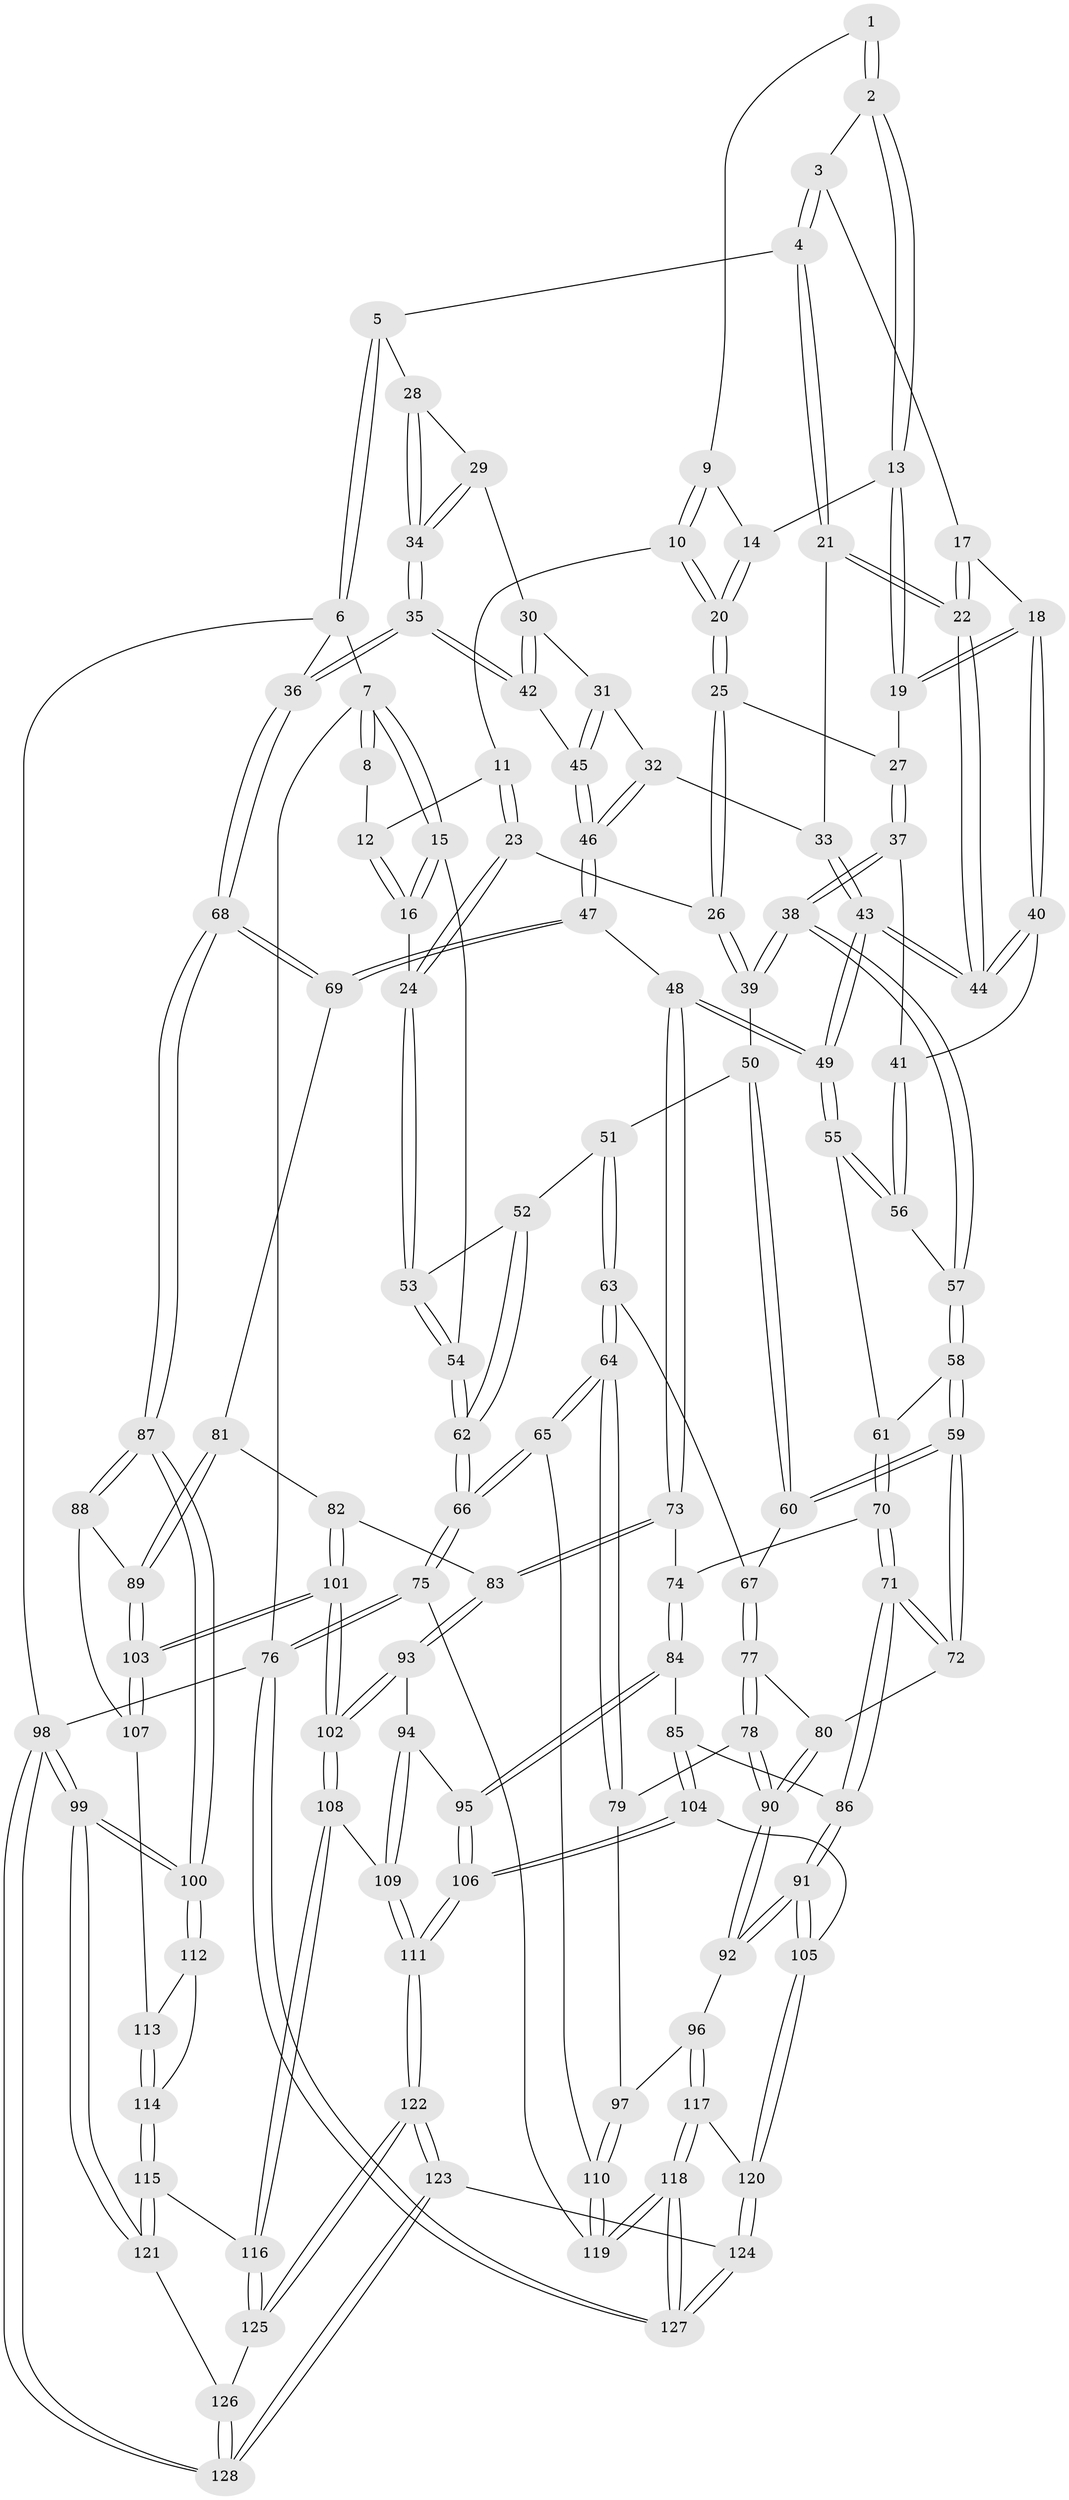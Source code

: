 // coarse degree distribution, {4: 0.5443037974683544, 5: 0.24050632911392406, 6: 0.12658227848101267, 3: 0.0759493670886076, 7: 0.012658227848101266}
// Generated by graph-tools (version 1.1) at 2025/42/03/06/25 10:42:30]
// undirected, 128 vertices, 317 edges
graph export_dot {
graph [start="1"]
  node [color=gray90,style=filled];
  1 [pos="+0.38078087613110584+0"];
  2 [pos="+0.5347205557665097+0"];
  3 [pos="+0.6403423729168378+0"];
  4 [pos="+0.8835326323946583+0"];
  5 [pos="+0.9337565551497646+0"];
  6 [pos="+1+0"];
  7 [pos="+0+0"];
  8 [pos="+0.20251352494054756+0"];
  9 [pos="+0.3616121720364488+0"];
  10 [pos="+0.3101598280360168+0.046829425127972446"];
  11 [pos="+0.2594156000508888+0.05804670677963212"];
  12 [pos="+0.18646826007722583+0"];
  13 [pos="+0.47873196968359494+0.024632161661663307"];
  14 [pos="+0.3821013364918323+0.06460830024743452"];
  15 [pos="+0+0"];
  16 [pos="+0.13696455857173143+0.10730773449541268"];
  17 [pos="+0.6143407911574138+0"];
  18 [pos="+0.531541968972885+0.1500843985702789"];
  19 [pos="+0.4802953068089789+0.0947935467490729"];
  20 [pos="+0.3480357484301878+0.10494175451222143"];
  21 [pos="+0.7984313565907366+0.046503469121963806"];
  22 [pos="+0.6261023724377927+0.1599641167673784"];
  23 [pos="+0.18172878260710945+0.13899251562202147"];
  24 [pos="+0.1648476173579774+0.1391866704723426"];
  25 [pos="+0.351077527175163+0.12435813757426495"];
  26 [pos="+0.2622986689831217+0.17168643724004334"];
  27 [pos="+0.3834222486940204+0.143595330438147"];
  28 [pos="+0.9497998718339697+0.117329310303478"];
  29 [pos="+0.9320671774878351+0.16638417731397107"];
  30 [pos="+0.9204495439765042+0.18061801579270748"];
  31 [pos="+0.8726738877249886+0.1828147651949477"];
  32 [pos="+0.8206515542842736+0.15586726143672952"];
  33 [pos="+0.8031527611859871+0.12000719965792736"];
  34 [pos="+1+0.2144442769901571"];
  35 [pos="+1+0.3246118592380121"];
  36 [pos="+1+0.34370207377693335"];
  37 [pos="+0.4091061653116421+0.2306226278780721"];
  38 [pos="+0.38394991490351793+0.28291281838985943"];
  39 [pos="+0.2975102084510844+0.2678771103597794"];
  40 [pos="+0.5439855355606064+0.17232378954293603"];
  41 [pos="+0.5097997588430618+0.2041984616783576"];
  42 [pos="+0.9826595232228399+0.3106620432516985"];
  43 [pos="+0.6602998556145508+0.26422289103991403"];
  44 [pos="+0.6107388033492678+0.18689718130182345"];
  45 [pos="+0.9132095060928608+0.32066540475573646"];
  46 [pos="+0.7953425220493208+0.3654822628644674"];
  47 [pos="+0.7602118258458795+0.3946413225150501"];
  48 [pos="+0.7249883320698554+0.40032687203256634"];
  49 [pos="+0.6822617039572808+0.3640710052275303"];
  50 [pos="+0.26356455796877704+0.29546566975330146"];
  51 [pos="+0.12060476305865607+0.2986275778853584"];
  52 [pos="+0.11671434993549284+0.2939345277368196"];
  53 [pos="+0.11336467169429931+0.28606856946276404"];
  54 [pos="+0+0.14151333999262664"];
  55 [pos="+0.5748466119432044+0.3657032776549015"];
  56 [pos="+0.5158294046595051+0.31229395716603375"];
  57 [pos="+0.39066779258825446+0.2973660757947719"];
  58 [pos="+0.3902273083661059+0.37333794600710224"];
  59 [pos="+0.3610005331871+0.4485424342454957"];
  60 [pos="+0.27367869659005284+0.42267711457506435"];
  61 [pos="+0.5500481526452596+0.3818561312448491"];
  62 [pos="+0+0.5199177984029003"];
  63 [pos="+0.14014763419968704+0.39991392148093363"];
  64 [pos="+0+0.5748878247644913"];
  65 [pos="+0+0.5759298107156507"];
  66 [pos="+0+0.5640850508454877"];
  67 [pos="+0.22617856795682015+0.43419609051021557"];
  68 [pos="+1+0.5177667280568095"];
  69 [pos="+0.9089047081390749+0.5196372908539773"];
  70 [pos="+0.46647796787176204+0.4945933433349999"];
  71 [pos="+0.39886334091797615+0.5137308625037034"];
  72 [pos="+0.38986254286984495+0.5083276739258606"];
  73 [pos="+0.690151598526608+0.49971542476384884"];
  74 [pos="+0.5601761978526623+0.5289442824449766"];
  75 [pos="+0+0.7016913469382549"];
  76 [pos="+0+1"];
  77 [pos="+0.20794926355196836+0.5564611998934073"];
  78 [pos="+0.20105695660901993+0.5658432855721257"];
  79 [pos="+0.19314527643352256+0.5704586638100313"];
  80 [pos="+0.38754927564404656+0.5097952493850827"];
  81 [pos="+0.8934808128454436+0.5548856949720148"];
  82 [pos="+0.7967475067013889+0.6143935085625524"];
  83 [pos="+0.6937179590123164+0.5342614418898466"];
  84 [pos="+0.5245535860631542+0.6416370446878842"];
  85 [pos="+0.43590784423564194+0.6272316677649622"];
  86 [pos="+0.4347255795047462+0.6261674936264313"];
  87 [pos="+1+0.5701866966801932"];
  88 [pos="+0.9584091481600998+0.6692298452629672"];
  89 [pos="+0.8954834120133351+0.6268979887711399"];
  90 [pos="+0.29299054939494856+0.6167081144578052"];
  91 [pos="+0.30141053973743254+0.7003964729695061"];
  92 [pos="+0.2974092160714145+0.6988079480238276"];
  93 [pos="+0.6727900535242662+0.5948171439355078"];
  94 [pos="+0.6538475355223564+0.6368284659969459"];
  95 [pos="+0.5589573254978706+0.666474325168814"];
  96 [pos="+0.2661100876113068+0.7041144296913072"];
  97 [pos="+0.22373587471442638+0.6841573862065037"];
  98 [pos="+1+1"];
  99 [pos="+1+1"];
  100 [pos="+1+0.8122076951671415"];
  101 [pos="+0.8211653692983497+0.6905408841598778"];
  102 [pos="+0.8109197410958833+0.7084307936836458"];
  103 [pos="+0.8251799104210339+0.6891499598913038"];
  104 [pos="+0.43999792221184925+0.8121332091561813"];
  105 [pos="+0.37831638173276155+0.8199843531687574"];
  106 [pos="+0.5401002287640136+0.8479015250593916"];
  107 [pos="+0.9329475046961238+0.7050330497163824"];
  108 [pos="+0.7651800981724394+0.8124302958225372"];
  109 [pos="+0.7354229618731657+0.810453102061072"];
  110 [pos="+0.10240400536384474+0.7164033926615065"];
  111 [pos="+0.5736116134276505+0.881627440540224"];
  112 [pos="+0.9907902262213475+0.7730700216446802"];
  113 [pos="+0.9334208098407368+0.7152697924575787"];
  114 [pos="+0.8717610341278446+0.8214493151814164"];
  115 [pos="+0.8406849110447233+0.8477717696713393"];
  116 [pos="+0.7967660416432042+0.8358102250485107"];
  117 [pos="+0.1706606602673816+0.8837674993317282"];
  118 [pos="+0.14590789399336254+0.8920183660177262"];
  119 [pos="+0.11945688348624277+0.8216100286969549"];
  120 [pos="+0.31395556824349263+0.8812696165021219"];
  121 [pos="+0.8863412634677357+0.8886979160239776"];
  122 [pos="+0.5463833335381074+1"];
  123 [pos="+0.5396865865911165+1"];
  124 [pos="+0.4495740316463855+1"];
  125 [pos="+0.7783373660660149+0.9375442720324008"];
  126 [pos="+0.8147619454471792+1"];
  127 [pos="+0+1"];
  128 [pos="+0.8077065309262114+1"];
  1 -- 2;
  1 -- 2;
  1 -- 9;
  2 -- 3;
  2 -- 13;
  2 -- 13;
  3 -- 4;
  3 -- 4;
  3 -- 17;
  4 -- 5;
  4 -- 21;
  4 -- 21;
  5 -- 6;
  5 -- 6;
  5 -- 28;
  6 -- 7;
  6 -- 36;
  6 -- 98;
  7 -- 8;
  7 -- 8;
  7 -- 15;
  7 -- 15;
  7 -- 76;
  8 -- 12;
  9 -- 10;
  9 -- 10;
  9 -- 14;
  10 -- 11;
  10 -- 20;
  10 -- 20;
  11 -- 12;
  11 -- 23;
  11 -- 23;
  12 -- 16;
  12 -- 16;
  13 -- 14;
  13 -- 19;
  13 -- 19;
  14 -- 20;
  14 -- 20;
  15 -- 16;
  15 -- 16;
  15 -- 54;
  16 -- 24;
  17 -- 18;
  17 -- 22;
  17 -- 22;
  18 -- 19;
  18 -- 19;
  18 -- 40;
  18 -- 40;
  19 -- 27;
  20 -- 25;
  20 -- 25;
  21 -- 22;
  21 -- 22;
  21 -- 33;
  22 -- 44;
  22 -- 44;
  23 -- 24;
  23 -- 24;
  23 -- 26;
  24 -- 53;
  24 -- 53;
  25 -- 26;
  25 -- 26;
  25 -- 27;
  26 -- 39;
  26 -- 39;
  27 -- 37;
  27 -- 37;
  28 -- 29;
  28 -- 34;
  28 -- 34;
  29 -- 30;
  29 -- 34;
  29 -- 34;
  30 -- 31;
  30 -- 42;
  30 -- 42;
  31 -- 32;
  31 -- 45;
  31 -- 45;
  32 -- 33;
  32 -- 46;
  32 -- 46;
  33 -- 43;
  33 -- 43;
  34 -- 35;
  34 -- 35;
  35 -- 36;
  35 -- 36;
  35 -- 42;
  35 -- 42;
  36 -- 68;
  36 -- 68;
  37 -- 38;
  37 -- 38;
  37 -- 41;
  38 -- 39;
  38 -- 39;
  38 -- 57;
  38 -- 57;
  39 -- 50;
  40 -- 41;
  40 -- 44;
  40 -- 44;
  41 -- 56;
  41 -- 56;
  42 -- 45;
  43 -- 44;
  43 -- 44;
  43 -- 49;
  43 -- 49;
  45 -- 46;
  45 -- 46;
  46 -- 47;
  46 -- 47;
  47 -- 48;
  47 -- 69;
  47 -- 69;
  48 -- 49;
  48 -- 49;
  48 -- 73;
  48 -- 73;
  49 -- 55;
  49 -- 55;
  50 -- 51;
  50 -- 60;
  50 -- 60;
  51 -- 52;
  51 -- 63;
  51 -- 63;
  52 -- 53;
  52 -- 62;
  52 -- 62;
  53 -- 54;
  53 -- 54;
  54 -- 62;
  54 -- 62;
  55 -- 56;
  55 -- 56;
  55 -- 61;
  56 -- 57;
  57 -- 58;
  57 -- 58;
  58 -- 59;
  58 -- 59;
  58 -- 61;
  59 -- 60;
  59 -- 60;
  59 -- 72;
  59 -- 72;
  60 -- 67;
  61 -- 70;
  61 -- 70;
  62 -- 66;
  62 -- 66;
  63 -- 64;
  63 -- 64;
  63 -- 67;
  64 -- 65;
  64 -- 65;
  64 -- 79;
  64 -- 79;
  65 -- 66;
  65 -- 66;
  65 -- 110;
  66 -- 75;
  66 -- 75;
  67 -- 77;
  67 -- 77;
  68 -- 69;
  68 -- 69;
  68 -- 87;
  68 -- 87;
  69 -- 81;
  70 -- 71;
  70 -- 71;
  70 -- 74;
  71 -- 72;
  71 -- 72;
  71 -- 86;
  71 -- 86;
  72 -- 80;
  73 -- 74;
  73 -- 83;
  73 -- 83;
  74 -- 84;
  74 -- 84;
  75 -- 76;
  75 -- 76;
  75 -- 119;
  76 -- 127;
  76 -- 127;
  76 -- 98;
  77 -- 78;
  77 -- 78;
  77 -- 80;
  78 -- 79;
  78 -- 90;
  78 -- 90;
  79 -- 97;
  80 -- 90;
  80 -- 90;
  81 -- 82;
  81 -- 89;
  81 -- 89;
  82 -- 83;
  82 -- 101;
  82 -- 101;
  83 -- 93;
  83 -- 93;
  84 -- 85;
  84 -- 95;
  84 -- 95;
  85 -- 86;
  85 -- 104;
  85 -- 104;
  86 -- 91;
  86 -- 91;
  87 -- 88;
  87 -- 88;
  87 -- 100;
  87 -- 100;
  88 -- 89;
  88 -- 107;
  89 -- 103;
  89 -- 103;
  90 -- 92;
  90 -- 92;
  91 -- 92;
  91 -- 92;
  91 -- 105;
  91 -- 105;
  92 -- 96;
  93 -- 94;
  93 -- 102;
  93 -- 102;
  94 -- 95;
  94 -- 109;
  94 -- 109;
  95 -- 106;
  95 -- 106;
  96 -- 97;
  96 -- 117;
  96 -- 117;
  97 -- 110;
  97 -- 110;
  98 -- 99;
  98 -- 99;
  98 -- 128;
  98 -- 128;
  99 -- 100;
  99 -- 100;
  99 -- 121;
  99 -- 121;
  100 -- 112;
  100 -- 112;
  101 -- 102;
  101 -- 102;
  101 -- 103;
  101 -- 103;
  102 -- 108;
  102 -- 108;
  103 -- 107;
  103 -- 107;
  104 -- 105;
  104 -- 106;
  104 -- 106;
  105 -- 120;
  105 -- 120;
  106 -- 111;
  106 -- 111;
  107 -- 113;
  108 -- 109;
  108 -- 116;
  108 -- 116;
  109 -- 111;
  109 -- 111;
  110 -- 119;
  110 -- 119;
  111 -- 122;
  111 -- 122;
  112 -- 113;
  112 -- 114;
  113 -- 114;
  113 -- 114;
  114 -- 115;
  114 -- 115;
  115 -- 116;
  115 -- 121;
  115 -- 121;
  116 -- 125;
  116 -- 125;
  117 -- 118;
  117 -- 118;
  117 -- 120;
  118 -- 119;
  118 -- 119;
  118 -- 127;
  118 -- 127;
  120 -- 124;
  120 -- 124;
  121 -- 126;
  122 -- 123;
  122 -- 123;
  122 -- 125;
  122 -- 125;
  123 -- 124;
  123 -- 128;
  123 -- 128;
  124 -- 127;
  124 -- 127;
  125 -- 126;
  126 -- 128;
  126 -- 128;
}
